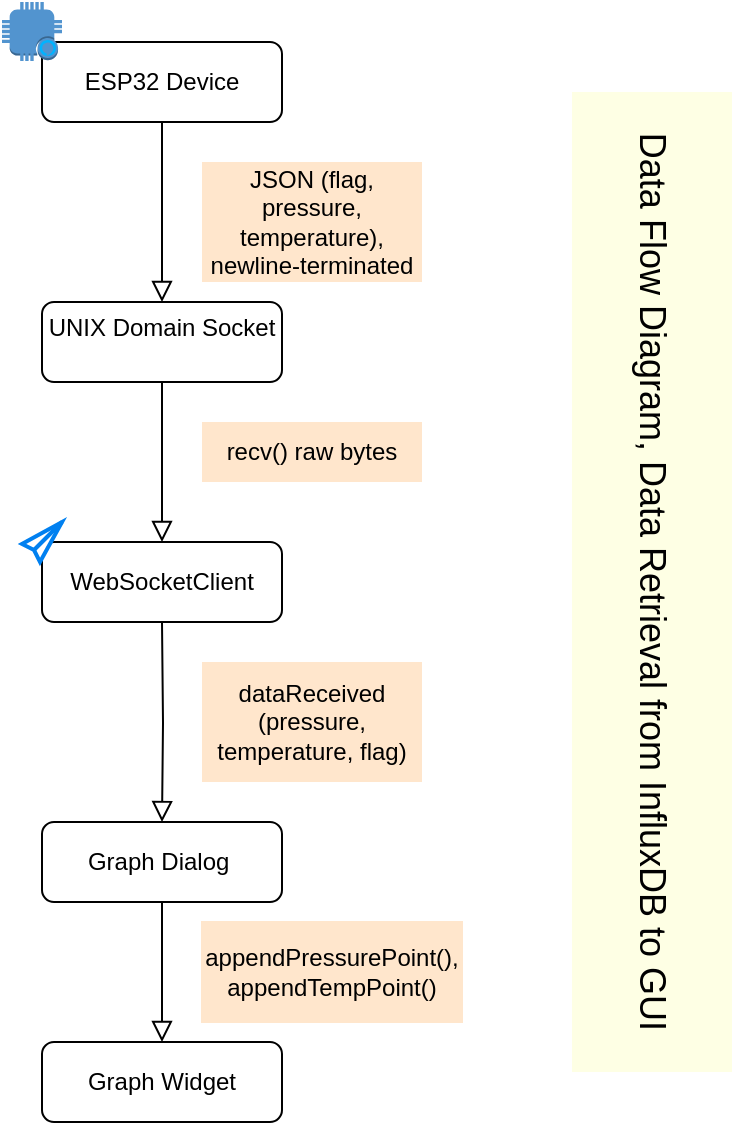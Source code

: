 <mxfile version="26.2.9">
  <diagram id="C5RBs43oDa-KdzZeNtuy" name="Page-1">
    <mxGraphModel dx="1325" dy="725" grid="1" gridSize="10" guides="1" tooltips="1" connect="1" arrows="1" fold="1" page="1" pageScale="1" pageWidth="827" pageHeight="1169" math="0" shadow="0">
      <root>
        <mxCell id="WIyWlLk6GJQsqaUBKTNV-0" />
        <mxCell id="WIyWlLk6GJQsqaUBKTNV-1" parent="WIyWlLk6GJQsqaUBKTNV-0" />
        <mxCell id="WIyWlLk6GJQsqaUBKTNV-2" value="" style="rounded=0;html=1;jettySize=auto;orthogonalLoop=1;fontSize=11;endArrow=block;endFill=0;endSize=8;strokeWidth=1;shadow=0;labelBackgroundColor=none;edgeStyle=orthogonalEdgeStyle;entryX=0.5;entryY=0;entryDx=0;entryDy=0;" parent="WIyWlLk6GJQsqaUBKTNV-1" source="WIyWlLk6GJQsqaUBKTNV-3" target="OCROmsZXQ36mfb8vseeq-0" edge="1">
          <mxGeometry relative="1" as="geometry">
            <mxPoint x="230" y="130" as="targetPoint" />
          </mxGeometry>
        </mxCell>
        <mxCell id="WIyWlLk6GJQsqaUBKTNV-3" value="ESP32 Device" style="rounded=1;whiteSpace=wrap;html=1;fontSize=12;glass=0;strokeWidth=1;shadow=0;" parent="WIyWlLk6GJQsqaUBKTNV-1" vertex="1">
          <mxGeometry x="170" y="40" width="120" height="40" as="geometry" />
        </mxCell>
        <mxCell id="WIyWlLk6GJQsqaUBKTNV-7" value="WebSocketClient" style="rounded=1;whiteSpace=wrap;html=1;fontSize=12;glass=0;strokeWidth=1;shadow=0;" parent="WIyWlLk6GJQsqaUBKTNV-1" vertex="1">
          <mxGeometry x="170" y="290" width="120" height="40" as="geometry" />
        </mxCell>
        <mxCell id="WIyWlLk6GJQsqaUBKTNV-8" value="" style="rounded=0;html=1;jettySize=auto;orthogonalLoop=1;fontSize=11;endArrow=block;endFill=0;endSize=8;strokeWidth=1;shadow=0;labelBackgroundColor=none;edgeStyle=orthogonalEdgeStyle;entryX=0.5;entryY=0;entryDx=0;entryDy=0;" parent="WIyWlLk6GJQsqaUBKTNV-1" source="OCROmsZXQ36mfb8vseeq-5" target="OCROmsZXQ36mfb8vseeq-7" edge="1">
          <mxGeometry x="0.333" y="20" relative="1" as="geometry">
            <mxPoint as="offset" />
            <mxPoint x="230" y="330" as="sourcePoint" />
            <mxPoint x="230" y="360" as="targetPoint" />
          </mxGeometry>
        </mxCell>
        <mxCell id="OCROmsZXQ36mfb8vseeq-0" value="UNIX Domain Socket&lt;div&gt;&lt;br&gt;&lt;/div&gt;" style="rounded=1;whiteSpace=wrap;html=1;fontSize=12;glass=0;strokeWidth=1;shadow=0;" vertex="1" parent="WIyWlLk6GJQsqaUBKTNV-1">
          <mxGeometry x="170" y="170" width="120" height="40" as="geometry" />
        </mxCell>
        <mxCell id="OCROmsZXQ36mfb8vseeq-2" value="" style="rounded=0;html=1;jettySize=auto;orthogonalLoop=1;fontSize=11;endArrow=block;endFill=0;endSize=8;strokeWidth=1;shadow=0;labelBackgroundColor=none;edgeStyle=orthogonalEdgeStyle;entryX=0.5;entryY=0;entryDx=0;entryDy=0;exitX=0.5;exitY=1;exitDx=0;exitDy=0;" edge="1" parent="WIyWlLk6GJQsqaUBKTNV-1" source="OCROmsZXQ36mfb8vseeq-0" target="WIyWlLk6GJQsqaUBKTNV-7">
          <mxGeometry relative="1" as="geometry">
            <mxPoint x="230" y="230" as="sourcePoint" />
            <mxPoint x="230" y="200" as="targetPoint" />
          </mxGeometry>
        </mxCell>
        <mxCell id="OCROmsZXQ36mfb8vseeq-7" value="Graph Widget" style="rounded=1;whiteSpace=wrap;html=1;fontSize=12;glass=0;strokeWidth=1;shadow=0;" vertex="1" parent="WIyWlLk6GJQsqaUBKTNV-1">
          <mxGeometry x="170" y="540" width="120" height="40" as="geometry" />
        </mxCell>
        <mxCell id="OCROmsZXQ36mfb8vseeq-9" value="JSON (flag, pressure, temperature), newline-terminated" style="text;html=1;align=center;verticalAlign=middle;whiteSpace=wrap;rounded=0;fillColor=#FFE6CC;" vertex="1" parent="WIyWlLk6GJQsqaUBKTNV-1">
          <mxGeometry x="250" y="100" width="110" height="60" as="geometry" />
        </mxCell>
        <mxCell id="OCROmsZXQ36mfb8vseeq-10" value="" style="rounded=0;html=1;jettySize=auto;orthogonalLoop=1;fontSize=11;endArrow=block;endFill=0;endSize=8;strokeWidth=1;shadow=0;labelBackgroundColor=none;edgeStyle=orthogonalEdgeStyle;entryX=0.5;entryY=0;entryDx=0;entryDy=0;" edge="1" parent="WIyWlLk6GJQsqaUBKTNV-1" target="OCROmsZXQ36mfb8vseeq-5">
          <mxGeometry x="0.333" y="20" relative="1" as="geometry">
            <mxPoint as="offset" />
            <mxPoint x="230" y="330" as="sourcePoint" />
            <mxPoint x="230" y="460" as="targetPoint" />
          </mxGeometry>
        </mxCell>
        <mxCell id="OCROmsZXQ36mfb8vseeq-5" value="Graph Dialog&amp;nbsp;" style="rounded=1;whiteSpace=wrap;html=1;fontSize=12;glass=0;strokeWidth=1;shadow=0;" vertex="1" parent="WIyWlLk6GJQsqaUBKTNV-1">
          <mxGeometry x="170" y="430" width="120" height="40" as="geometry" />
        </mxCell>
        <mxCell id="OCROmsZXQ36mfb8vseeq-11" value="recv() raw bytes" style="text;html=1;align=center;verticalAlign=middle;whiteSpace=wrap;rounded=0;fillColor=#FFE6CC;" vertex="1" parent="WIyWlLk6GJQsqaUBKTNV-1">
          <mxGeometry x="250" y="230" width="110" height="30" as="geometry" />
        </mxCell>
        <mxCell id="OCROmsZXQ36mfb8vseeq-12" value="dataReceived (pressure, temperature, flag)" style="text;html=1;align=center;verticalAlign=middle;whiteSpace=wrap;rounded=0;fillColor=#FFE6CC;" vertex="1" parent="WIyWlLk6GJQsqaUBKTNV-1">
          <mxGeometry x="250" y="350" width="110" height="60" as="geometry" />
        </mxCell>
        <mxCell id="OCROmsZXQ36mfb8vseeq-15" value="appendPressurePoint(), appendTempPoint()" style="text;html=1;align=center;verticalAlign=middle;whiteSpace=wrap;rounded=0;strokeColor=#FFE6CC;fillColor=#FFE6CC;" vertex="1" parent="WIyWlLk6GJQsqaUBKTNV-1">
          <mxGeometry x="250" y="480" width="130" height="50" as="geometry" />
        </mxCell>
        <mxCell id="OCROmsZXQ36mfb8vseeq-16" value="" style="shape=image;html=1;verticalAlign=top;verticalLabelPosition=bottom;labelBackgroundColor=#ffffff;imageAspect=0;aspect=fixed;image=https://cdn1.iconfinder.com/data/icons/DarkGlass_Reworked/128x128/mimetypes/widget_doc.png" vertex="1" parent="WIyWlLk6GJQsqaUBKTNV-1">
          <mxGeometry x="160" y="520" width="28" height="28" as="geometry" />
        </mxCell>
        <mxCell id="OCROmsZXQ36mfb8vseeq-17" value="" style="shape=image;html=1;verticalAlign=top;verticalLabelPosition=bottom;labelBackgroundColor=#ffffff;imageAspect=0;aspect=fixed;image=https://cdn4.iconfinder.com/data/icons/minicons-3/640/dialog_box_black-128.png" vertex="1" parent="WIyWlLk6GJQsqaUBKTNV-1">
          <mxGeometry x="160" y="410" width="28" height="28" as="geometry" />
        </mxCell>
        <mxCell id="OCROmsZXQ36mfb8vseeq-18" value="" style="html=1;verticalLabelPosition=bottom;align=center;labelBackgroundColor=#ffffff;verticalAlign=top;strokeWidth=2;strokeColor=#0080F0;shadow=0;dashed=0;shape=mxgraph.ios7.icons.pointer;" vertex="1" parent="WIyWlLk6GJQsqaUBKTNV-1">
          <mxGeometry x="160" y="280" width="20" height="20" as="geometry" />
        </mxCell>
        <mxCell id="OCROmsZXQ36mfb8vseeq-19" value="" style="shape=image;html=1;verticalAlign=top;verticalLabelPosition=bottom;labelBackgroundColor=#ffffff;imageAspect=0;aspect=fixed;image=https://cdn0.iconfinder.com/data/icons/phosphor-fill-vol-4/256/terminal-fill-128.png" vertex="1" parent="WIyWlLk6GJQsqaUBKTNV-1">
          <mxGeometry x="156" y="160" width="18" height="18" as="geometry" />
        </mxCell>
        <mxCell id="OCROmsZXQ36mfb8vseeq-22" value="" style="outlineConnect=0;dashed=0;verticalLabelPosition=bottom;verticalAlign=top;align=center;html=1;shape=mxgraph.aws3.alexa_enabled_device;fillColor=#5294CF;gradientColor=none;" vertex="1" parent="WIyWlLk6GJQsqaUBKTNV-1">
          <mxGeometry x="150" y="20" width="30" height="29.5" as="geometry" />
        </mxCell>
        <mxCell id="OCROmsZXQ36mfb8vseeq-25" value="&lt;p data-pm-slice=&quot;0 0 []&quot;&gt;&lt;font style=&quot;font-size: 18px;&quot;&gt;Data Flow Diagram, Data Retrieval from InfluxDB to GUI&lt;/font&gt;&lt;/p&gt;" style="text;html=1;align=center;verticalAlign=middle;whiteSpace=wrap;rounded=0;rotation=90;fillColor=#FEFFE4;" vertex="1" parent="WIyWlLk6GJQsqaUBKTNV-1">
          <mxGeometry x="230" y="270" width="490" height="80" as="geometry" />
        </mxCell>
      </root>
    </mxGraphModel>
  </diagram>
</mxfile>
